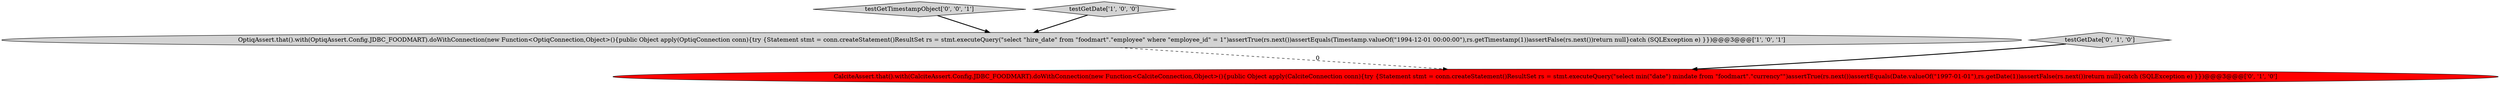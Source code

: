 digraph {
4 [style = filled, label = "testGetTimestampObject['0', '0', '1']", fillcolor = lightgray, shape = diamond image = "AAA0AAABBB3BBB"];
2 [style = filled, label = "CalciteAssert.that().with(CalciteAssert.Config.JDBC_FOODMART).doWithConnection(new Function<CalciteConnection,Object>(){public Object apply(CalciteConnection conn){try {Statement stmt = conn.createStatement()ResultSet rs = stmt.executeQuery(\"select min(\"date\") mindate from \"foodmart\".\"currency\"\")assertTrue(rs.next())assertEquals(Date.valueOf(\"1997-01-01\"),rs.getDate(1))assertFalse(rs.next())return null}catch (SQLException e) }})@@@3@@@['0', '1', '0']", fillcolor = red, shape = ellipse image = "AAA1AAABBB2BBB"];
0 [style = filled, label = "OptiqAssert.that().with(OptiqAssert.Config.JDBC_FOODMART).doWithConnection(new Function<OptiqConnection,Object>(){public Object apply(OptiqConnection conn){try {Statement stmt = conn.createStatement()ResultSet rs = stmt.executeQuery(\"select \"hire_date\" from \"foodmart\".\"employee\" where \"employee_id\" = 1\")assertTrue(rs.next())assertEquals(Timestamp.valueOf(\"1994-12-01 00:00:00\"),rs.getTimestamp(1))assertFalse(rs.next())return null}catch (SQLException e) }})@@@3@@@['1', '0', '1']", fillcolor = lightgray, shape = ellipse image = "AAA0AAABBB1BBB"];
1 [style = filled, label = "testGetDate['1', '0', '0']", fillcolor = lightgray, shape = diamond image = "AAA0AAABBB1BBB"];
3 [style = filled, label = "testGetDate['0', '1', '0']", fillcolor = lightgray, shape = diamond image = "AAA0AAABBB2BBB"];
0->2 [style = dashed, label="0"];
1->0 [style = bold, label=""];
4->0 [style = bold, label=""];
3->2 [style = bold, label=""];
}
